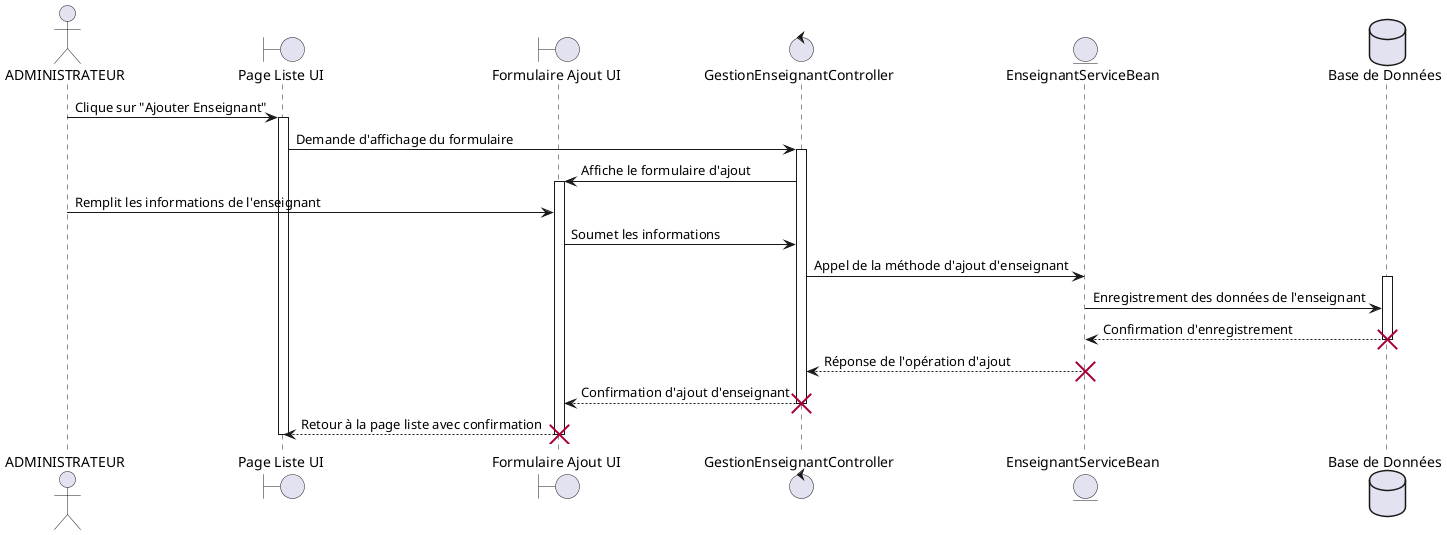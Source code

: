 @startuml AddTeacher

actor ADMINISTRATEUR as Admin
boundary "Page Liste UI" as PageListeUI
boundary "Formulaire Ajout UI" as FormulaireAjoutUI
control "GestionEnseignantController" as Controller
entity "EnseignantServiceBean" as EnseignantServiceBean
database "Base de Données" as Database

Admin -> PageListeUI : Clique sur "Ajouter Enseignant"
activate PageListeUI

PageListeUI -> Controller : Demande d'affichage du formulaire
activate Controller
Controller -> FormulaireAjoutUI : Affiche le formulaire d'ajout
activate FormulaireAjoutUI

Admin -> FormulaireAjoutUI : Remplit les informations de l'enseignant
FormulaireAjoutUI -> Controller : Soumet les informations
Controller -> EnseignantServiceBean : Appel de la méthode d'ajout d'enseignant
activate Database
EnseignantServiceBean -> Database : Enregistrement des données de l'enseignant
Database --> EnseignantServiceBean : Confirmation d'enregistrement
destroy Database
EnseignantServiceBean --> Controller : Réponse de l'opération d'ajout
destroy EnseignantServiceBean
Controller --> FormulaireAjoutUI : Confirmation d'ajout d'enseignant
destroy Controller
FormulaireAjoutUI --> PageListeUI : Retour à la page liste avec confirmation
destroy FormulaireAjoutUI

deactivate PageListeUI

@enduml
